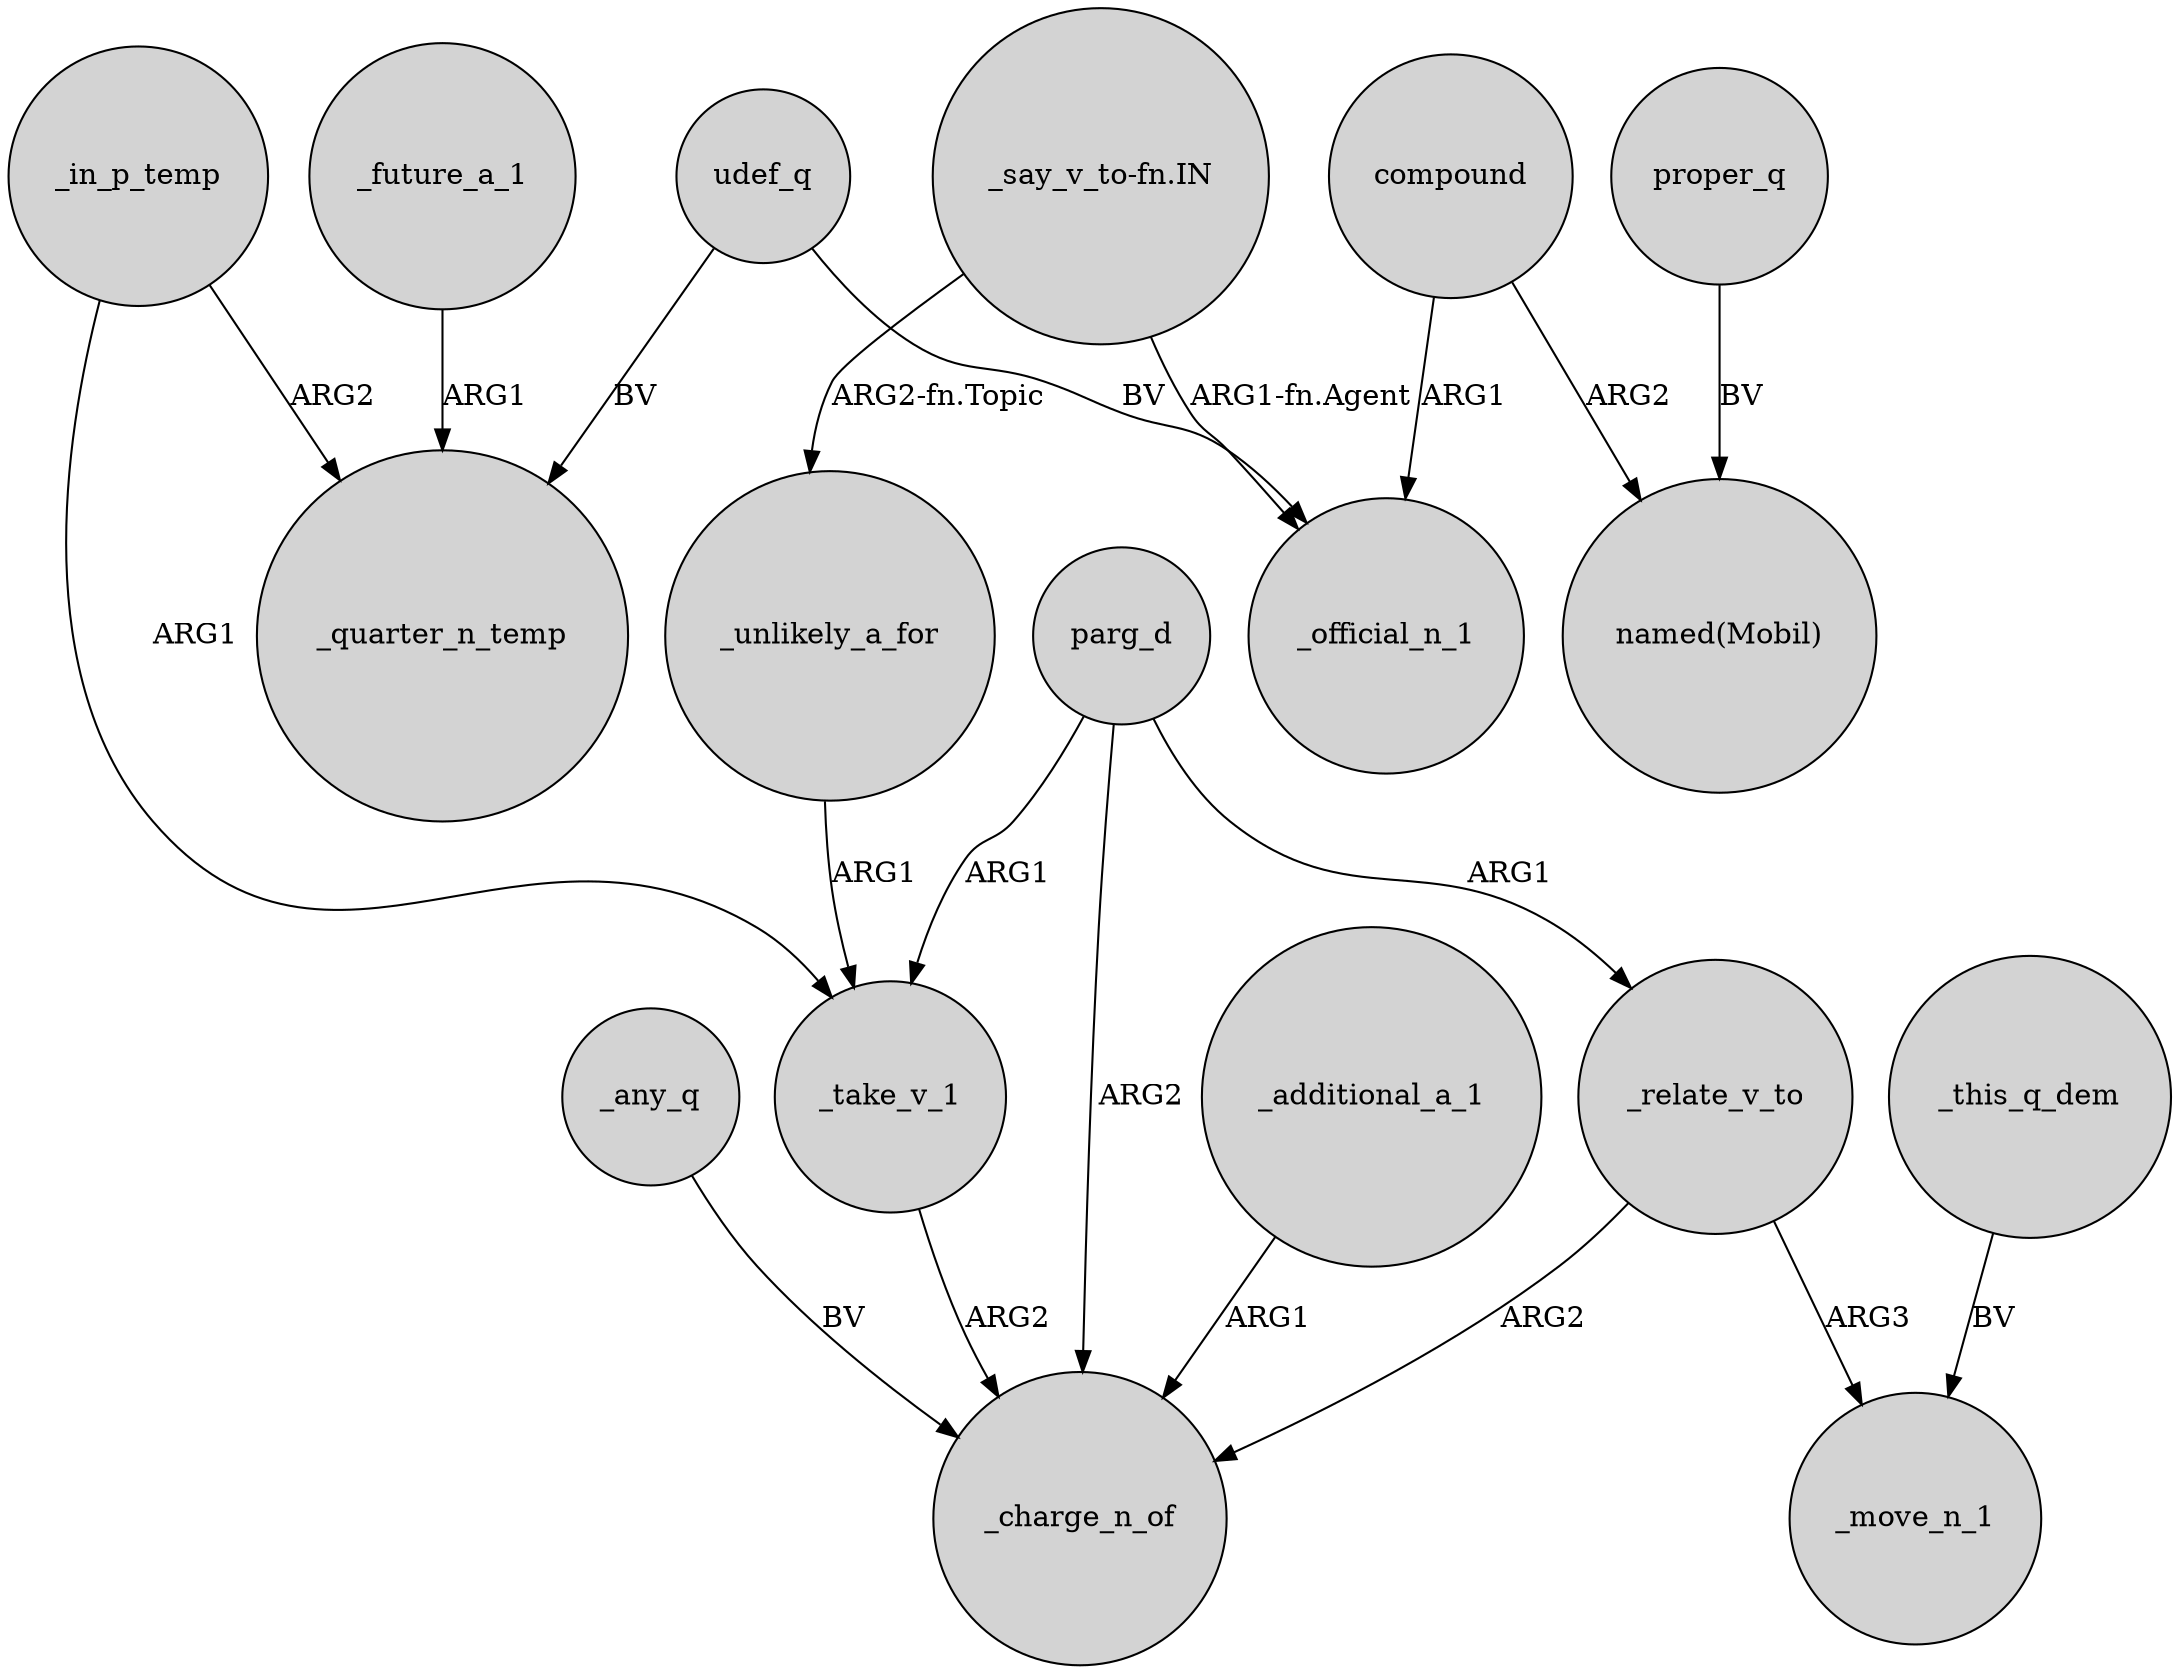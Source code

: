 digraph {
	node [shape=circle style=filled]
	"_say_v_to-fn.IN" -> _unlikely_a_for [label="ARG2-fn.Topic"]
	parg_d -> _relate_v_to [label=ARG1]
	"_say_v_to-fn.IN" -> _official_n_1 [label="ARG1-fn.Agent"]
	compound -> "named(Mobil)" [label=ARG2]
	proper_q -> "named(Mobil)" [label=BV]
	_additional_a_1 -> _charge_n_of [label=ARG1]
	_relate_v_to -> _charge_n_of [label=ARG2]
	_this_q_dem -> _move_n_1 [label=BV]
	_in_p_temp -> _quarter_n_temp [label=ARG2]
	_future_a_1 -> _quarter_n_temp [label=ARG1]
	udef_q -> _official_n_1 [label=BV]
	_relate_v_to -> _move_n_1 [label=ARG3]
	_take_v_1 -> _charge_n_of [label=ARG2]
	_any_q -> _charge_n_of [label=BV]
	compound -> _official_n_1 [label=ARG1]
	_in_p_temp -> _take_v_1 [label=ARG1]
	_unlikely_a_for -> _take_v_1 [label=ARG1]
	udef_q -> _quarter_n_temp [label=BV]
	parg_d -> _charge_n_of [label=ARG2]
	parg_d -> _take_v_1 [label=ARG1]
}
